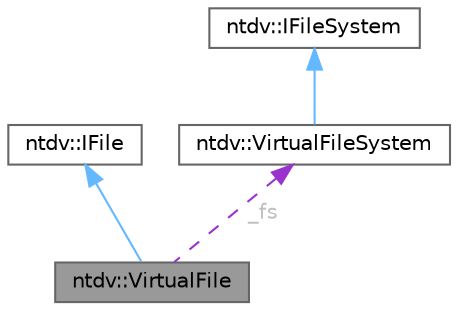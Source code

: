 digraph "ntdv::VirtualFile"
{
 // LATEX_PDF_SIZE
  bgcolor="transparent";
  edge [fontname=Helvetica,fontsize=10,labelfontname=Helvetica,labelfontsize=10];
  node [fontname=Helvetica,fontsize=10,shape=box,height=0.2,width=0.4];
  Node1 [id="Node000001",label="ntdv::VirtualFile",height=0.2,width=0.4,color="gray40", fillcolor="grey60", style="filled", fontcolor="black",tooltip=" "];
  Node2 -> Node1 [id="edge1_Node000001_Node000002",dir="back",color="steelblue1",style="solid",tooltip=" "];
  Node2 [id="Node000002",label="ntdv::IFile",height=0.2,width=0.4,color="gray40", fillcolor="white", style="filled",URL="$classntdv_1_1_i_file.html",tooltip=" "];
  Node3 -> Node1 [id="edge2_Node000001_Node000003",dir="back",color="darkorchid3",style="dashed",tooltip=" ",label=" _fs",fontcolor="grey" ];
  Node3 [id="Node000003",label="ntdv::VirtualFileSystem",height=0.2,width=0.4,color="gray40", fillcolor="white", style="filled",URL="$classntdv_1_1_virtual_file_system.html",tooltip=" "];
  Node4 -> Node3 [id="edge3_Node000003_Node000004",dir="back",color="steelblue1",style="solid",tooltip=" "];
  Node4 [id="Node000004",label="ntdv::IFileSystem",height=0.2,width=0.4,color="gray40", fillcolor="white", style="filled",URL="$classntdv_1_1_i_file_system.html",tooltip=" "];
}
